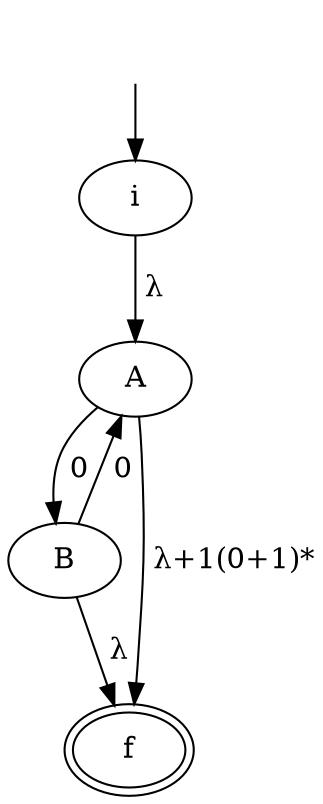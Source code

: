 digraph "AFER" {
    _nil0 [style="invis"]
    _nil0 -> i [label=""]
    i -> A [label=" λ"]
    A -> B [label=" 0"]
    A -> f [label=" λ+1(0+1)*"]
    B -> A [label=" 0"]
    B -> f [label=" λ"]
    f [peripheries=2]
}
